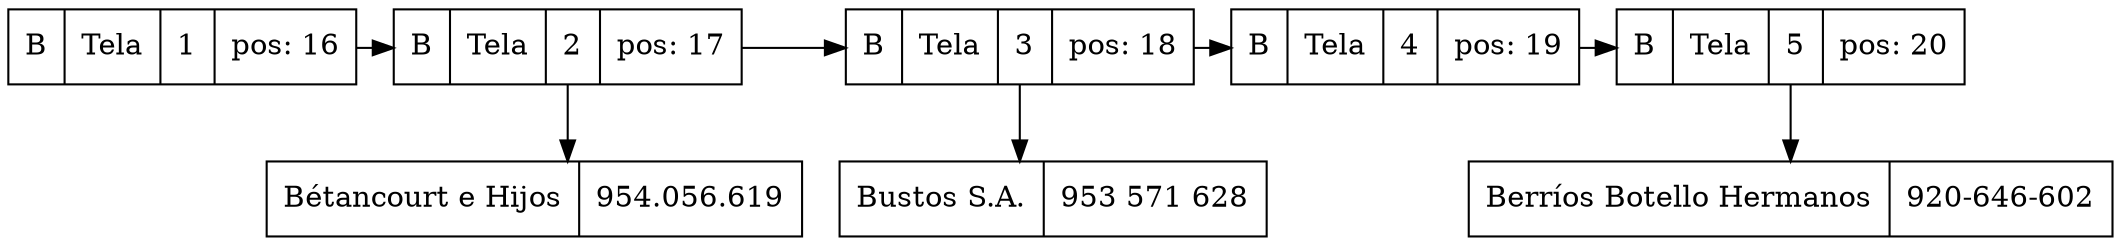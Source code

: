 digraph G{
node[shape="box" shape="record"]
graph[splines="ortho"]
node15[label="B|Tela|1|pos: 16"];
node15->node16;
node16[label="B|Tela|2|pos: 17"];
node0xc000046660[label="Bétancourt e Hijos|954.056.619"];
node16->node0xc000046660;
node16->node17;
node17[label="B|Tela|3|pos: 18"];
node0xc0000466c0[label="Bustos S.A.|953 571 628"];
node17->node0xc0000466c0;
node17->node18;
node18[label="B|Tela|4|pos: 19"];
node18->node19;
node19[label="B|Tela|5|pos: 20"];
node0xc000046720[label="Berríos Botello Hermanos|920-646-602"];
node19->node0xc000046720;
{rank="same"; node15; node16; node17; node18; node19}
}
